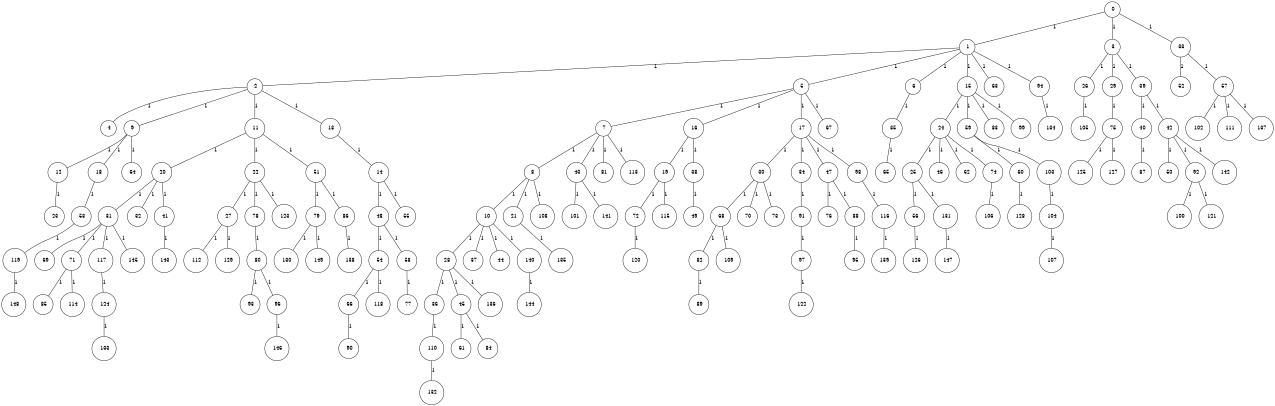 graph G {
size="8.5,11;"
ratio = "expand;"
fixedsize="true;"
overlap="scale;"
node[shape=circle,width=.12,hight=.12,fontsize=12]
edge[fontsize=12]

0[label=" 0" color=black, pos="1.738835,2.8962784!"];
1[label=" 1" color=black, pos="0.37717039,1.9562845!"];
2[label=" 2" color=black, pos="1.0489752,1.7417944!"];
3[label=" 3" color=black, pos="1.9250764,1.7036697!"];
4[label=" 4" color=black, pos="0.8238527,2.1848179!"];
5[label=" 5" color=black, pos="2.6210318,1.4250716!"];
6[label=" 6" color=black, pos="1.6663947,0.76613168!"];
7[label=" 7" color=black, pos="0.11319265,1.8896986!"];
8[label=" 8" color=black, pos="1.2720507,2.537838!"];
9[label=" 9" color=black, pos="0.30833485,1.3861248!"];
10[label=" 10" color=black, pos="2.6147917,0.75163763!"];
11[label=" 11" color=black, pos="1.026756,0.58154588!"];
12[label=" 12" color=black, pos="1.8260371,1.0815829!"];
13[label=" 13" color=black, pos="1.0944023,0.99944192!"];
14[label=" 14" color=black, pos="1.5211254,2.6107092!"];
15[label=" 15" color=black, pos="1.0402403,1.4863457!"];
16[label=" 16" color=black, pos="2.2863849,0.96151213!"];
17[label=" 17" color=black, pos="0.5183061,2.9520297!"];
18[label=" 18" color=black, pos="2.4755562,1.6729659!"];
19[label=" 19" color=black, pos="2.1589747,2.3529209!"];
20[label=" 20" color=black, pos="0.020875551,2.4320806!"];
21[label=" 21" color=black, pos="2.9411583,0.87607484!"];
22[label=" 22" color=black, pos="0.19709611,0.096601802!"];
23[label=" 23" color=black, pos="2.9871919,0.5496274!"];
24[label=" 24" color=black, pos="0.6071312,2.8682965!"];
25[label=" 25" color=black, pos="2.8587765,0.25853508!"];
26[label=" 26" color=black, pos="0.52399362,0.83664495!"];
27[label=" 27" color=black, pos="0.18601267,1.66798!"];
28[label=" 28" color=black, pos="0.62406958,0.32216605!"];
29[label=" 29" color=black, pos="2.5315831,1.0275116!"];
30[label=" 30" color=black, pos="2.685025,1.9660156!"];
31[label=" 31" color=black, pos="1.7070609,1.9457937!"];
32[label=" 32" color=black, pos="2.0267825,2.4396294!"];
33[label=" 33" color=black, pos="1.6344164,0.2198918!"];
34[label=" 34" color=black, pos="0.6296654,0.84137835!"];
35[label=" 35" color=black, pos="2.2461026,1.0225663!"];
36[label=" 36" color=black, pos="0.60941897,0.4354!"];
37[label=" 37" color=black, pos="1.5429732,2.8696813!"];
38[label=" 38" color=black, pos="0.58702493,2.9002151!"];
39[label=" 39" color=black, pos="0.35133994,1.6082779!"];
40[label=" 40" color=black, pos="1.660099,2.2636816!"];
41[label=" 41" color=black, pos="2.7460718,0.45292551!"];
42[label=" 42" color=black, pos="1.5401101,0.19141524!"];
43[label=" 43" color=black, pos="0.80366222,1.6563848!"];
44[label=" 44" color=black, pos="2.5587139,1.5540833!"];
45[label=" 45" color=black, pos="0.55469639,1.3296853!"];
46[label=" 46" color=black, pos="0.25946152,1.4358072!"];
47[label=" 47" color=black, pos="2.0759093,2.988924!"];
48[label=" 48" color=black, pos="2.0919923,0.030523723!"];
49[label=" 49" color=black, pos="2.7361789,2.2138013!"];
50[label=" 50" color=black, pos="2.7777531,2.0625016!"];
51[label=" 51" color=black, pos="2.619198,2.9944965!"];
52[label=" 52" color=black, pos="0.8106713,0.27959904!"];
53[label=" 53" color=black, pos="1.9723444,1.507089!"];
54[label=" 54" color=black, pos="2.8391848,0.84260736!"];
55[label=" 55" color=black, pos="0.98698123,1.6511024!"];
56[label=" 56" color=black, pos="0.08413682,2.9170377!"];
57[label=" 57" color=black, pos="1.1650753,0.096604652!"];
58[label=" 58" color=black, pos="2.5360554,1.5242437!"];
59[label=" 59" color=black, pos="0.87799277,1.3331654!"];
60[label=" 60" color=black, pos="1.06732,0.054031755!"];
61[label=" 61" color=black, pos="0.22204881,0.27147027!"];
62[label=" 62" color=black, pos="2.5040169,1.9763278!"];
63[label=" 63" color=black, pos="1.9456089,1.5699717!"];
64[label=" 64" color=black, pos="1.3090563,2.8500614!"];
65[label=" 65" color=black, pos="0.61784838,1.41696!"];
66[label=" 66" color=black, pos="2.1057724,2.3091573!"];
67[label=" 67" color=black, pos="0.45994397,1.6724292!"];
68[label=" 68" color=black, pos="0.25508713,2.5669284!"];
69[label=" 69" color=black, pos="0.28758176,0.53836959!"];
70[label=" 70" color=black, pos="0.95247626,0.28259687!"];
71[label=" 71" color=black, pos="1.1421275,2.927831!"];
72[label=" 72" color=black, pos="0.33957805,0.92531533!"];
73[label=" 73" color=black, pos="1.7245585,0.11133026!"];
74[label=" 74" color=black, pos="1.2834791,1.8140961!"];
75[label=" 75" color=black, pos="0.062810269,1.270687!"];
76[label=" 76" color=black, pos="2.2129863,0.79503334!"];
77[label=" 77" color=black, pos="1.676014,1.2921667!"];
78[label=" 78" color=black, pos="0.84810027,2.5265755!"];
79[label=" 79" color=black, pos="2.4273322,0.4414115!"];
80[label=" 80" color=black, pos="2.2322989,2.7243367!"];
81[label=" 81" color=black, pos="0.70900217,1.7871883!"];
82[label=" 82" color=black, pos="2.2561545,2.7359043!"];
83[label=" 83" color=black, pos="2.0878097,1.6368622!"];
84[label=" 84" color=black, pos="2.8442068,0.801364!"];
85[label=" 85" color=black, pos="1.7652985,1.1487111!"];
86[label=" 86" color=black, pos="2.6682944,2.6036265!"];
87[label=" 87" color=black, pos="1.1296931,0.86253688!"];
88[label=" 88" color=black, pos="1.4117648,2.3188494!"];
89[label=" 89" color=black, pos="2.4225406,2.1132483!"];
90[label=" 90" color=black, pos="2.707322,1.9976599!"];
91[label=" 91" color=black, pos="2.855744,1.0959277!"];
92[label=" 92" color=black, pos="2.0664177,1.2201716!"];
93[label=" 93" color=black, pos="2.9908224,1.4451149!"];
94[label=" 94" color=black, pos="2.0441693,2.7547434!"];
95[label=" 95" color=black, pos="1.0937795,1.5358543!"];
96[label=" 96" color=black, pos="0.20415386,0.6263113!"];
97[label=" 97" color=black, pos="0.96074134,1.3053896!"];
98[label=" 98" color=black, pos="2.5887122,0.46319508!"];
99[label=" 99" color=black, pos="0.93757162,2.1444069!"];
100[label=" 100" color=black, pos="1.4564144,0.83570548!"];
101[label=" 101" color=black, pos="1.7334611,1.1063536!"];
102[label=" 102" color=black, pos="2.3295618,1.9514927!"];
103[label=" 103" color=black, pos="1.4783772,2.9288856!"];
104[label=" 104" color=black, pos="1.3420507,2.3092255!"];
105[label=" 105" color=black, pos="0.29475646,0.97085543!"];
106[label=" 106" color=black, pos="1.9176646,1.3279248!"];
107[label=" 107" color=black, pos="0.99317324,0.85922548!"];
108[label=" 108" color=black, pos="2.8369101,0.89682448!"];
109[label=" 109" color=black, pos="0.97575136,2.3480016!"];
110[label=" 110" color=black, pos="1.864275,2.7286545!"];
111[label=" 111" color=black, pos="1.7868414,2.0251834!"];
112[label=" 112" color=black, pos="2.212737,0.43168414!"];
113[label=" 113" color=black, pos="2.9490239,2.3909621!"];
114[label=" 114" color=black, pos="2.8365901,2.7219247!"];
115[label=" 115" color=black, pos="1.1912185,2.279351!"];
116[label=" 116" color=black, pos="2.2760811,0.59849978!"];
117[label=" 117" color=black, pos="2.1793535,1.5571457!"];
118[label=" 118" color=black, pos="1.2459957,1.3862808!"];
119[label=" 119" color=black, pos="0.94334025,1.1617291!"];
120[label=" 120" color=black, pos="1.7458731,0.66357066!"];
121[label=" 121" color=black, pos="0.99595283,1.5615855!"];
122[label=" 122" color=black, pos="0.77341955,2.6623062!"];
123[label=" 123" color=black, pos="0.8646603,1.9927666!"];
124[label=" 124" color=black, pos="2.1178326,0.39257384!"];
125[label=" 125" color=black, pos="1.5377678,1.3408147!"];
126[label=" 126" color=black, pos="2.2355197,1.8166005!"];
127[label=" 127" color=black, pos="0.13855967,2.3349371!"];
128[label=" 128" color=black, pos="0.57174285,1.5793297!"];
129[label=" 129" color=black, pos="2.0530405,0.40023857!"];
130[label=" 130" color=black, pos="1.4244254,2.7910981!"];
131[label=" 131" color=black, pos="0.004201937,2.4298271!"];
132[label=" 132" color=black, pos="1.3751311,0.41922066!"];
133[label=" 133" color=black, pos="1.7721204,0.69666231!"];
134[label=" 134" color=black, pos="1.4871308,1.1865!"];
135[label=" 135" color=black, pos="1.4915924,0.51012322!"];
136[label=" 136" color=black, pos="0.51994491,1.6310309!"];
137[label=" 137" color=black, pos="1.2303682,2.3994455!"];
138[label=" 138" color=black, pos="1.0938142,1.9438792!"];
139[label=" 139" color=black, pos="2.9744083,2.2200507!"];
140[label=" 140" color=black, pos="0.19610719,2.2624383!"];
141[label=" 141" color=black, pos="1.3993067,1.9758676!"];
142[label=" 142" color=black, pos="2.4723634,2.512128!"];
143[label=" 143" color=black, pos="1.6838047,0.027291023!"];
144[label=" 144" color=black, pos="0.11170418,1.7767351!"];
145[label=" 145" color=black, pos="2.6895914,0.99686589!"];
146[label=" 146" color=black, pos="2.3667242,2.8814218!"];
147[label=" 147" color=black, pos="2.3144514,0.69067197!"];
148[label=" 148" color=black, pos="2.7407439,1.4787862!"];
149[label=" 149" color=black, pos="1.9122109,2.0264881!"];
0--1[label="1"]
0--3[label="1"]
0--33[label="1"]
1--2[label="1"]
1--5[label="1"]
1--6[label="1"]
1--15[label="1"]
1--63[label="1"]
1--94[label="1"]
2--4[label="1"]
2--9[label="1"]
2--11[label="1"]
2--13[label="1"]
3--26[label="1"]
3--29[label="1"]
3--39[label="1"]
5--7[label="1"]
5--16[label="1"]
5--17[label="1"]
5--67[label="1"]
6--35[label="1"]
7--8[label="1"]
7--43[label="1"]
7--81[label="1"]
7--113[label="1"]
8--10[label="1"]
8--21[label="1"]
8--108[label="1"]
9--12[label="1"]
9--18[label="1"]
9--64[label="1"]
10--28[label="1"]
10--37[label="1"]
10--44[label="1"]
10--140[label="1"]
11--20[label="1"]
11--22[label="1"]
11--51[label="1"]
12--23[label="1"]
13--14[label="1"]
14--48[label="1"]
14--55[label="1"]
15--24[label="1"]
15--59[label="1"]
15--83[label="1"]
15--99[label="1"]
16--19[label="1"]
16--38[label="1"]
17--30[label="1"]
17--34[label="1"]
17--47[label="1"]
17--98[label="1"]
18--53[label="1"]
19--72[label="1"]
19--115[label="1"]
20--31[label="1"]
20--32[label="1"]
20--41[label="1"]
21--135[label="1"]
22--27[label="1"]
22--78[label="1"]
22--123[label="1"]
24--25[label="1"]
24--46[label="1"]
24--62[label="1"]
24--74[label="1"]
25--56[label="1"]
25--131[label="1"]
26--105[label="1"]
27--112[label="1"]
27--129[label="1"]
28--36[label="1"]
28--45[label="1"]
28--136[label="1"]
29--75[label="1"]
30--68[label="1"]
30--70[label="1"]
30--73[label="1"]
31--69[label="1"]
31--71[label="1"]
31--117[label="1"]
31--145[label="1"]
33--52[label="1"]
33--57[label="1"]
34--91[label="1"]
35--65[label="1"]
36--110[label="1"]
38--49[label="1"]
39--40[label="1"]
39--42[label="1"]
40--87[label="1"]
41--143[label="1"]
42--50[label="1"]
42--92[label="1"]
42--142[label="1"]
43--101[label="1"]
43--141[label="1"]
45--61[label="1"]
45--84[label="1"]
47--76[label="1"]
47--88[label="1"]
48--54[label="1"]
48--58[label="1"]
51--79[label="1"]
51--86[label="1"]
53--119[label="1"]
54--66[label="1"]
54--118[label="1"]
56--126[label="1"]
57--102[label="1"]
57--111[label="1"]
57--137[label="1"]
58--77[label="1"]
59--60[label="1"]
59--103[label="1"]
60--128[label="1"]
66--90[label="1"]
68--82[label="1"]
68--109[label="1"]
71--85[label="1"]
71--114[label="1"]
72--120[label="1"]
74--106[label="1"]
75--125[label="1"]
75--127[label="1"]
78--80[label="1"]
79--130[label="1"]
79--149[label="1"]
80--93[label="1"]
80--96[label="1"]
82--89[label="1"]
86--138[label="1"]
88--95[label="1"]
91--97[label="1"]
92--100[label="1"]
92--121[label="1"]
94--134[label="1"]
96--146[label="1"]
97--122[label="1"]
98--116[label="1"]
103--104[label="1"]
104--107[label="1"]
110--132[label="1"]
116--139[label="1"]
117--124[label="1"]
119--148[label="1"]
124--133[label="1"]
131--147[label="1"]
140--144[label="1"]

}
